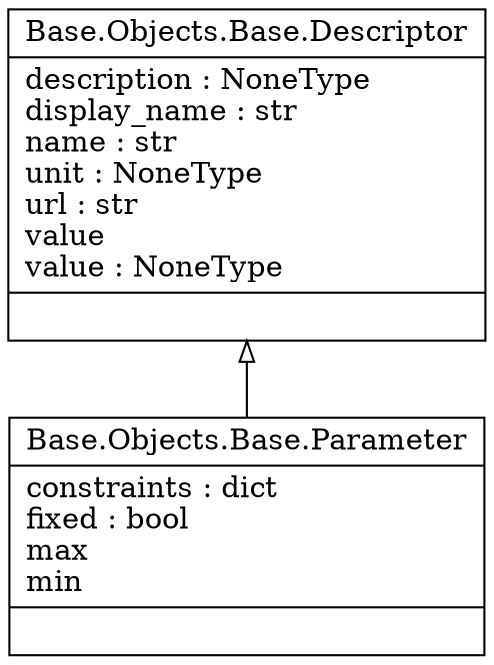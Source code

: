 digraph "classes_easyCore" {
charset="utf-8"
rankdir=BT
"0" [label="{Base.Objects.Base.Descriptor|description : NoneType\ldisplay_name : str\lname : str\lunit : NoneType\lurl : str\lvalue\lvalue : NoneType\l|}", shape="record"];
"1" [label="{Base.Objects.Base.Parameter|constraints : dict\lfixed : bool\lmax\lmin\l|}", shape="record"];
"1" -> "0" [arrowhead="empty", arrowtail="none"];
}

